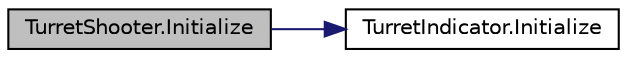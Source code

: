 digraph "TurretShooter.Initialize"
{
 // INTERACTIVE_SVG=YES
 // LATEX_PDF_SIZE
  edge [fontname="Helvetica",fontsize="10",labelfontname="Helvetica",labelfontsize="10"];
  node [fontname="Helvetica",fontsize="10",shape=record];
  rankdir="LR";
  Node1 [label="TurretShooter.Initialize",height=0.2,width=0.4,color="black", fillcolor="grey75", style="filled", fontcolor="black",tooltip="This method initializes the turret script."];
  Node1 -> Node2 [color="midnightblue",fontsize="10",style="solid",fontname="Helvetica"];
  Node2 [label="TurretIndicator.Initialize",height=0.2,width=0.4,color="black", fillcolor="white", style="filled",URL="$class_turret_indicator.html#a19e8f71242fb5ed02d3ccc6e66b46680",tooltip=" "];
}
